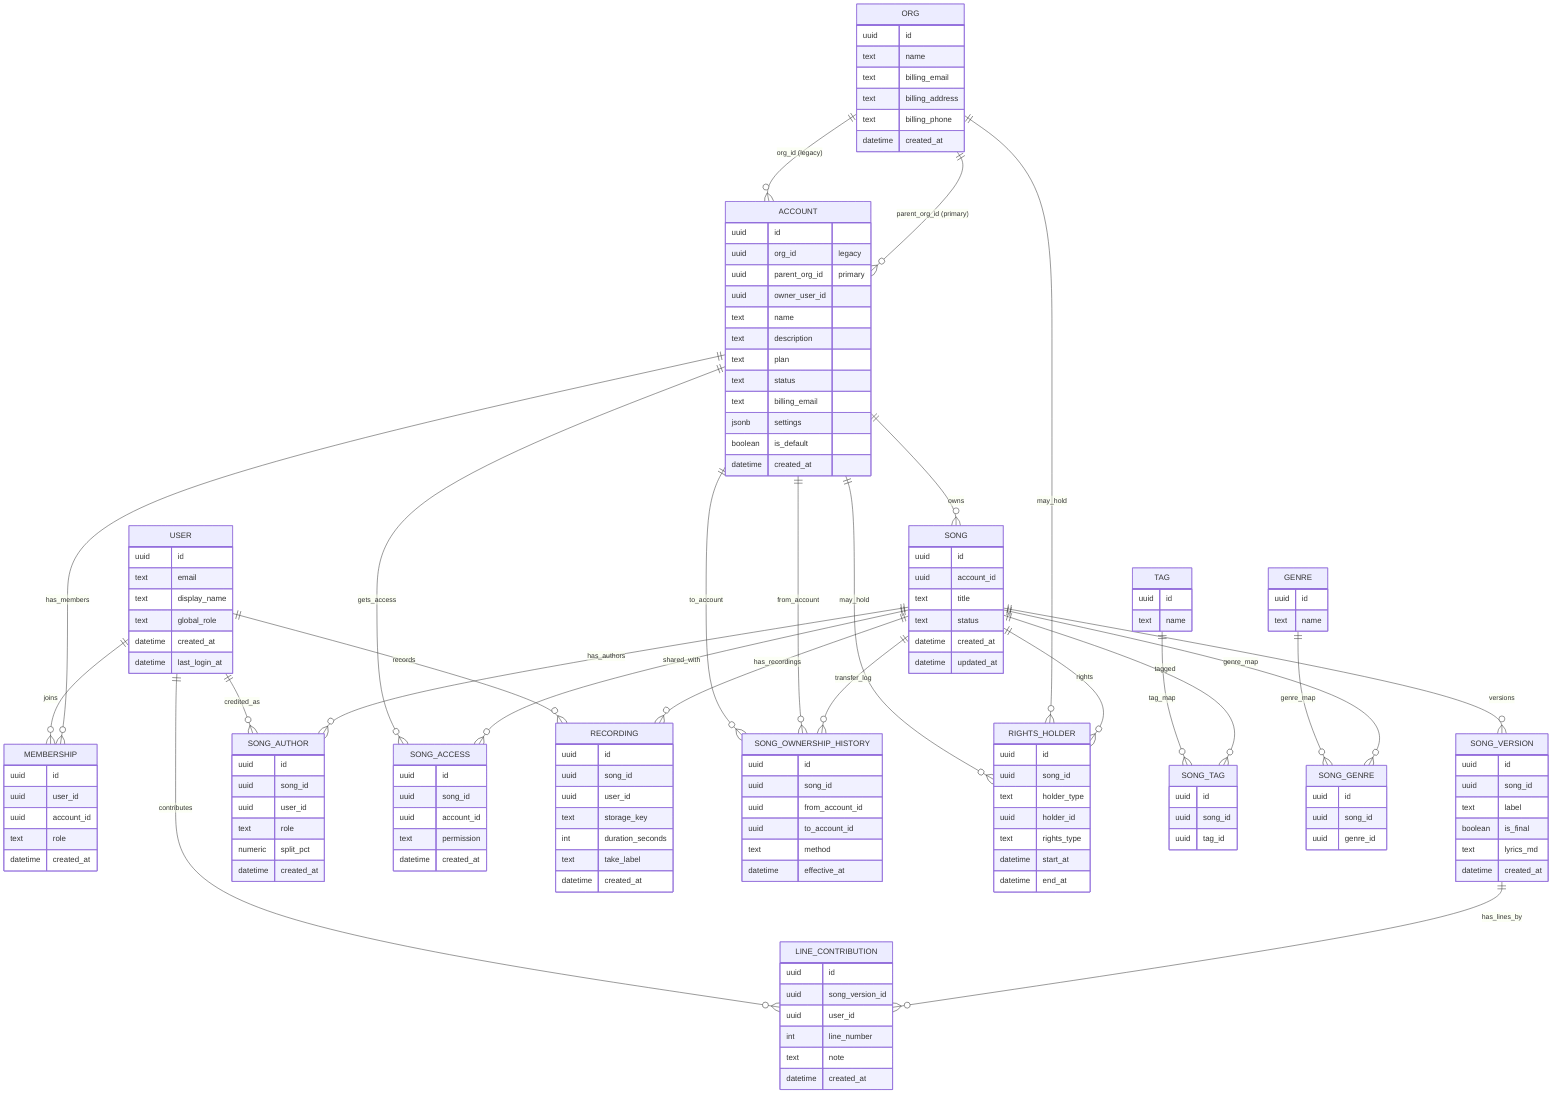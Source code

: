 erDiagram
  USER {
    uuid id
    text email
    text display_name
    text global_role
    datetime created_at
    datetime last_login_at
  }

  ORG {
    uuid id
    text name
    text billing_email
    text billing_address
    text billing_phone
    datetime created_at
  }

  ACCOUNT {
    uuid id
    uuid org_id "legacy"
    uuid parent_org_id "primary"
    uuid owner_user_id
    text name
    text description
    text plan
    text status
    text billing_email
    jsonb settings
    boolean is_default
    datetime created_at
  }

  MEMBERSHIP {
    uuid id
    uuid user_id
    uuid account_id
    text role
    datetime created_at
  }

  SONG {
    uuid id
    uuid account_id
    text title
    text status
    datetime created_at
    datetime updated_at
  }

  SONG_VERSION {
    uuid id
    uuid song_id
    text label
    boolean is_final
    text lyrics_md
    datetime created_at
  }

  SONG_AUTHOR {
    uuid id
    uuid song_id
    uuid user_id
    text role
    numeric split_pct
    datetime created_at
  }

  SONG_ACCESS {
    uuid id
    uuid song_id
    uuid account_id
    text permission
    datetime created_at
  }

  LINE_CONTRIBUTION {
    uuid id
    uuid song_version_id
    uuid user_id
    int line_number
    text note
    datetime created_at
  }

  RECORDING {
    uuid id
    uuid song_id
    uuid user_id
    text storage_key
    int duration_seconds
    text take_label
    datetime created_at
  }

  SONG_OWNERSHIP_HISTORY {
    uuid id
    uuid song_id
    uuid from_account_id
    uuid to_account_id
    text method
    datetime effective_at
  }

  RIGHTS_HOLDER {
    uuid id
    uuid song_id
    text holder_type
    uuid holder_id
    text rights_type
    datetime start_at
    datetime end_at
  }

  TAG {
    uuid id
    text name
  }

  SONG_TAG {
    uuid id
    uuid song_id
    uuid tag_id
  }

  GENRE {
    uuid id
    text name
  }

  SONG_GENRE {
    uuid id
    uuid song_id
    uuid genre_id
  }

  %% Relationships
  ORG ||--o{ ACCOUNT : "parent_org_id (primary)"
  ORG ||--o{ ACCOUNT : "org_id (legacy)"
  ACCOUNT ||--o{ MEMBERSHIP : has_members
  USER ||--o{ MEMBERSHIP : joins
  ACCOUNT ||--o{ SONG : owns
  SONG ||--o{ SONG_VERSION : versions
  SONG ||--o{ SONG_AUTHOR : has_authors
  USER ||--o{ SONG_AUTHOR : credited_as
  SONG ||--o{ SONG_ACCESS : shared_with
  ACCOUNT ||--o{ SONG_ACCESS : gets_access
  SONG_VERSION ||--o{ LINE_CONTRIBUTION : has_lines_by
  USER ||--o{ LINE_CONTRIBUTION : contributes
  SONG ||--o{ RECORDING : has_recordings
  USER ||--o{ RECORDING : records
  SONG ||--o{ SONG_OWNERSHIP_HISTORY : transfer_log
  ACCOUNT ||--o{ SONG_OWNERSHIP_HISTORY : from_account
  ACCOUNT ||--o{ SONG_OWNERSHIP_HISTORY : to_account
  SONG ||--o{ RIGHTS_HOLDER : rights
  ORG ||--o{ RIGHTS_HOLDER : may_hold
  ACCOUNT ||--o{ RIGHTS_HOLDER : may_hold
  SONG ||--o{ SONG_TAG : tagged
  TAG ||--o{ SONG_TAG : tag_map
  SONG ||--o{ SONG_GENRE : genre_map
  GENRE ||--o{ SONG_GENRE : genre_map